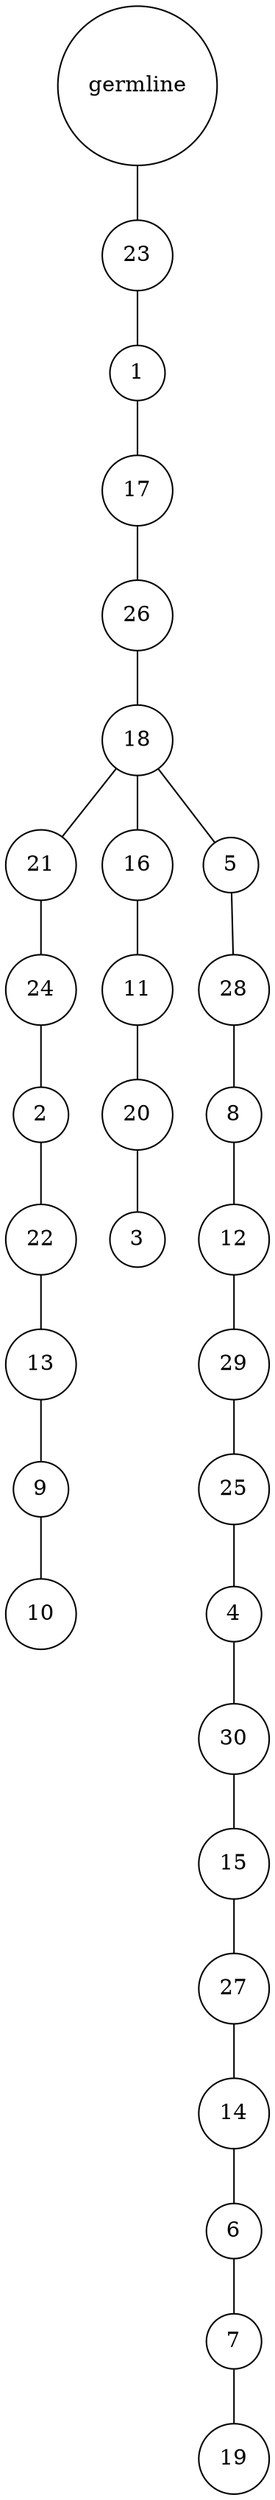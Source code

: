 graph {
	rankdir=UD;
	splines=line;
	node [shape=circle]
	"0x7ff4d98fa430" [label="germline"];
	"0x7ff4d98fa460" [label="23"];
	"0x7ff4d98fa430" -- "0x7ff4d98fa460" ;
	"0x7ff4d98fa490" [label="1"];
	"0x7ff4d98fa460" -- "0x7ff4d98fa490" ;
	"0x7ff4d98fa4c0" [label="17"];
	"0x7ff4d98fa490" -- "0x7ff4d98fa4c0" ;
	"0x7ff4d98fa4f0" [label="26"];
	"0x7ff4d98fa4c0" -- "0x7ff4d98fa4f0" ;
	"0x7ff4d98fa520" [label="18"];
	"0x7ff4d98fa4f0" -- "0x7ff4d98fa520" ;
	"0x7ff4d98fa550" [label="21"];
	"0x7ff4d98fa520" -- "0x7ff4d98fa550" ;
	"0x7ff4d98fa580" [label="24"];
	"0x7ff4d98fa550" -- "0x7ff4d98fa580" ;
	"0x7ff4d98fa5b0" [label="2"];
	"0x7ff4d98fa580" -- "0x7ff4d98fa5b0" ;
	"0x7ff4d98fa5e0" [label="22"];
	"0x7ff4d98fa5b0" -- "0x7ff4d98fa5e0" ;
	"0x7ff4d98fa610" [label="13"];
	"0x7ff4d98fa5e0" -- "0x7ff4d98fa610" ;
	"0x7ff4d98fa640" [label="9"];
	"0x7ff4d98fa610" -- "0x7ff4d98fa640" ;
	"0x7ff4d98fa670" [label="10"];
	"0x7ff4d98fa640" -- "0x7ff4d98fa670" ;
	"0x7ff4d98fa6a0" [label="16"];
	"0x7ff4d98fa520" -- "0x7ff4d98fa6a0" ;
	"0x7ff4d98fa6d0" [label="11"];
	"0x7ff4d98fa6a0" -- "0x7ff4d98fa6d0" ;
	"0x7ff4d98fa700" [label="20"];
	"0x7ff4d98fa6d0" -- "0x7ff4d98fa700" ;
	"0x7ff4d98fa730" [label="3"];
	"0x7ff4d98fa700" -- "0x7ff4d98fa730" ;
	"0x7ff4d98fa760" [label="5"];
	"0x7ff4d98fa520" -- "0x7ff4d98fa760" ;
	"0x7ff4d98fa790" [label="28"];
	"0x7ff4d98fa760" -- "0x7ff4d98fa790" ;
	"0x7ff4d98fa7c0" [label="8"];
	"0x7ff4d98fa790" -- "0x7ff4d98fa7c0" ;
	"0x7ff4d98fa7f0" [label="12"];
	"0x7ff4d98fa7c0" -- "0x7ff4d98fa7f0" ;
	"0x7ff4d98fa820" [label="29"];
	"0x7ff4d98fa7f0" -- "0x7ff4d98fa820" ;
	"0x7ff4d98fa850" [label="25"];
	"0x7ff4d98fa820" -- "0x7ff4d98fa850" ;
	"0x7ff4d98fa880" [label="4"];
	"0x7ff4d98fa850" -- "0x7ff4d98fa880" ;
	"0x7ff4d98fa8b0" [label="30"];
	"0x7ff4d98fa880" -- "0x7ff4d98fa8b0" ;
	"0x7ff4d98fa8e0" [label="15"];
	"0x7ff4d98fa8b0" -- "0x7ff4d98fa8e0" ;
	"0x7ff4d98fa910" [label="27"];
	"0x7ff4d98fa8e0" -- "0x7ff4d98fa910" ;
	"0x7ff4d98fa940" [label="14"];
	"0x7ff4d98fa910" -- "0x7ff4d98fa940" ;
	"0x7ff4d98fa970" [label="6"];
	"0x7ff4d98fa940" -- "0x7ff4d98fa970" ;
	"0x7ff4d98fa9a0" [label="7"];
	"0x7ff4d98fa970" -- "0x7ff4d98fa9a0" ;
	"0x7ff4d98fa9d0" [label="19"];
	"0x7ff4d98fa9a0" -- "0x7ff4d98fa9d0" ;
}
